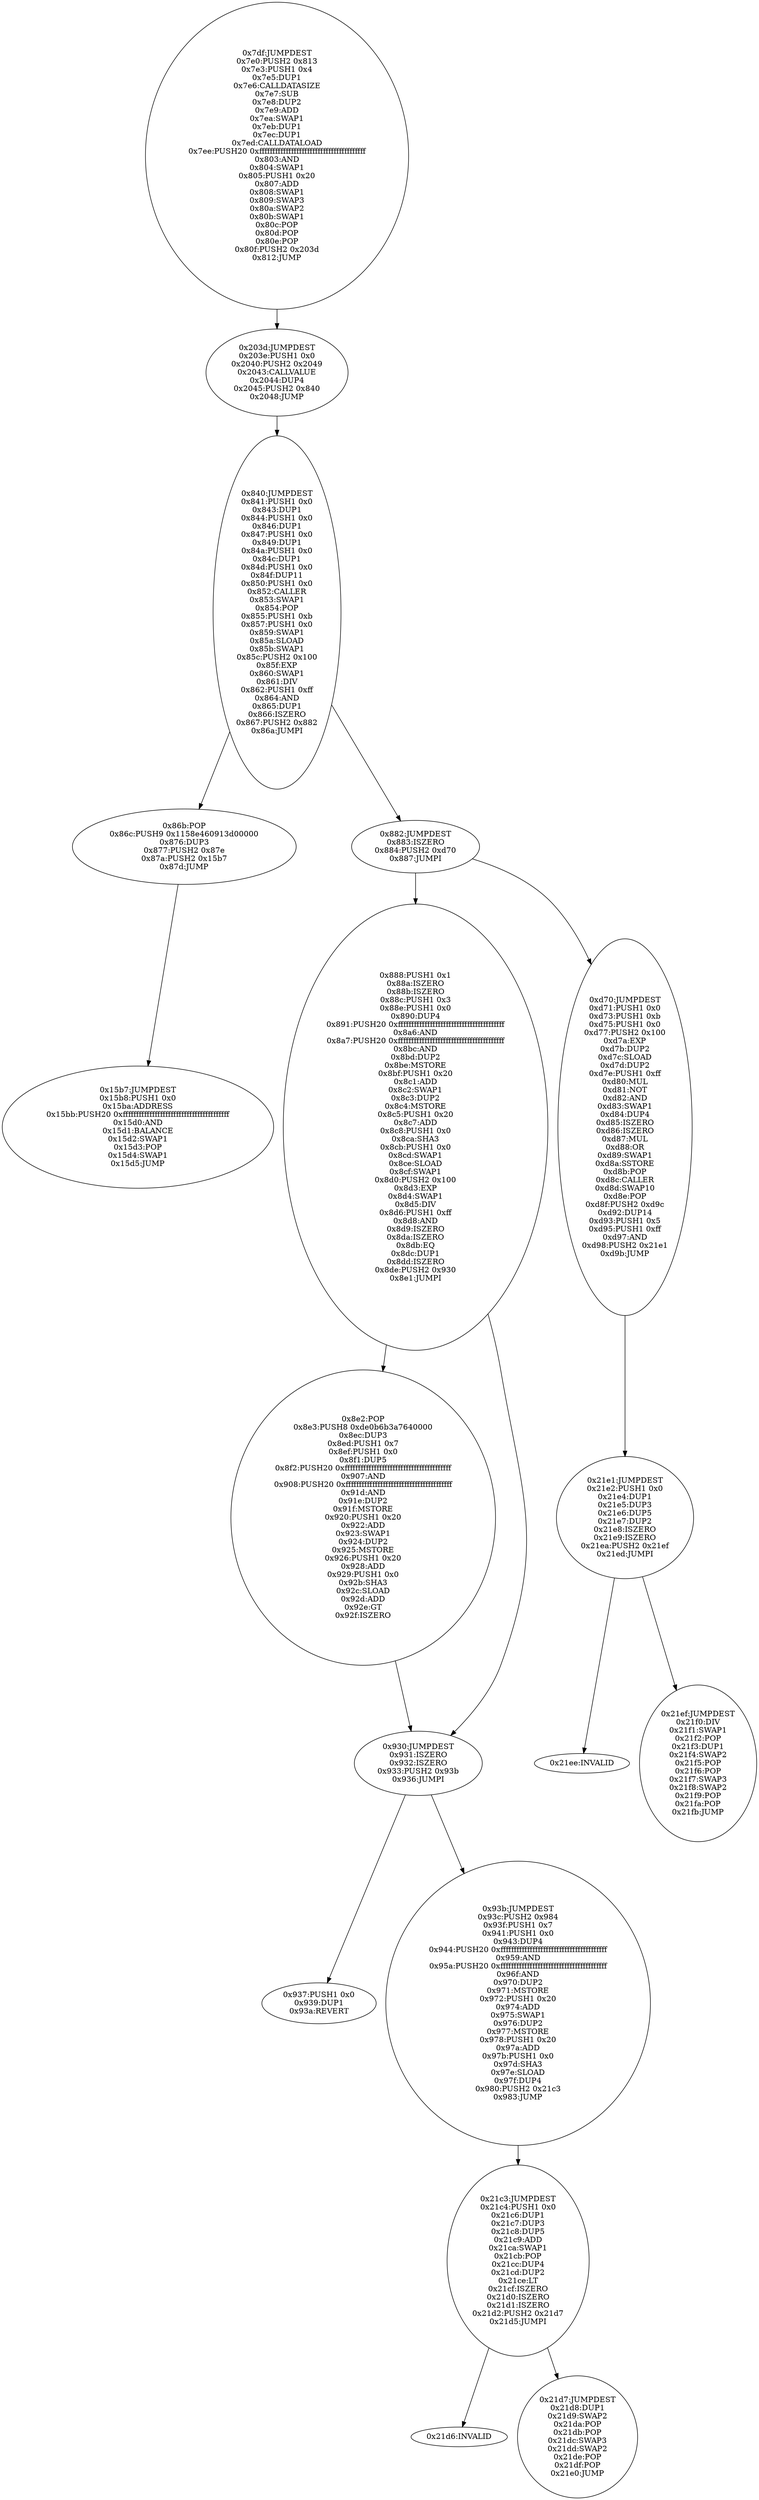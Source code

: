 digraph{
2015[label="0x7df:JUMPDEST
0x7e0:PUSH2 0x813
0x7e3:PUSH1 0x4
0x7e5:DUP1
0x7e6:CALLDATASIZE
0x7e7:SUB
0x7e8:DUP2
0x7e9:ADD
0x7ea:SWAP1
0x7eb:DUP1
0x7ec:DUP1
0x7ed:CALLDATALOAD
0x7ee:PUSH20 0xffffffffffffffffffffffffffffffffffffffff
0x803:AND
0x804:SWAP1
0x805:PUSH1 0x20
0x807:ADD
0x808:SWAP1
0x809:SWAP3
0x80a:SWAP2
0x80b:SWAP1
0x80c:POP
0x80d:POP
0x80e:POP
0x80f:PUSH2 0x203d
0x812:JUMP"]
2015 -> 8253
8253[label="0x203d:JUMPDEST
0x203e:PUSH1 0x0
0x2040:PUSH2 0x2049
0x2043:CALLVALUE
0x2044:DUP4
0x2045:PUSH2 0x840
0x2048:JUMP"]
8253 -> 2112
2112[label="0x840:JUMPDEST
0x841:PUSH1 0x0
0x843:DUP1
0x844:PUSH1 0x0
0x846:DUP1
0x847:PUSH1 0x0
0x849:DUP1
0x84a:PUSH1 0x0
0x84c:DUP1
0x84d:PUSH1 0x0
0x84f:DUP11
0x850:PUSH1 0x0
0x852:CALLER
0x853:SWAP1
0x854:POP
0x855:PUSH1 0xb
0x857:PUSH1 0x0
0x859:SWAP1
0x85a:SLOAD
0x85b:SWAP1
0x85c:PUSH2 0x100
0x85f:EXP
0x860:SWAP1
0x861:DIV
0x862:PUSH1 0xff
0x864:AND
0x865:DUP1
0x866:ISZERO
0x867:PUSH2 0x882
0x86a:JUMPI"]
2112 -> 2155
2112 -> 2178
2155[label="0x86b:POP
0x86c:PUSH9 0x1158e460913d00000
0x876:DUP3
0x877:PUSH2 0x87e
0x87a:PUSH2 0x15b7
0x87d:JUMP"]
2155 -> 5559
2178[label="0x882:JUMPDEST
0x883:ISZERO
0x884:PUSH2 0xd70
0x887:JUMPI"]
2178 -> 2184
2178 -> 3440
2184[label="0x888:PUSH1 0x1
0x88a:ISZERO
0x88b:ISZERO
0x88c:PUSH1 0x3
0x88e:PUSH1 0x0
0x890:DUP4
0x891:PUSH20 0xffffffffffffffffffffffffffffffffffffffff
0x8a6:AND
0x8a7:PUSH20 0xffffffffffffffffffffffffffffffffffffffff
0x8bc:AND
0x8bd:DUP2
0x8be:MSTORE
0x8bf:PUSH1 0x20
0x8c1:ADD
0x8c2:SWAP1
0x8c3:DUP2
0x8c4:MSTORE
0x8c5:PUSH1 0x20
0x8c7:ADD
0x8c8:PUSH1 0x0
0x8ca:SHA3
0x8cb:PUSH1 0x0
0x8cd:SWAP1
0x8ce:SLOAD
0x8cf:SWAP1
0x8d0:PUSH2 0x100
0x8d3:EXP
0x8d4:SWAP1
0x8d5:DIV
0x8d6:PUSH1 0xff
0x8d8:AND
0x8d9:ISZERO
0x8da:ISZERO
0x8db:EQ
0x8dc:DUP1
0x8dd:ISZERO
0x8de:PUSH2 0x930
0x8e1:JUMPI"]
2184 -> 2274
2184 -> 2352
2274[label="0x8e2:POP
0x8e3:PUSH8 0xde0b6b3a7640000
0x8ec:DUP3
0x8ed:PUSH1 0x7
0x8ef:PUSH1 0x0
0x8f1:DUP5
0x8f2:PUSH20 0xffffffffffffffffffffffffffffffffffffffff
0x907:AND
0x908:PUSH20 0xffffffffffffffffffffffffffffffffffffffff
0x91d:AND
0x91e:DUP2
0x91f:MSTORE
0x920:PUSH1 0x20
0x922:ADD
0x923:SWAP1
0x924:DUP2
0x925:MSTORE
0x926:PUSH1 0x20
0x928:ADD
0x929:PUSH1 0x0
0x92b:SHA3
0x92c:SLOAD
0x92d:ADD
0x92e:GT
0x92f:ISZERO"]
2274 -> 2352
2352[label="0x930:JUMPDEST
0x931:ISZERO
0x932:ISZERO
0x933:PUSH2 0x93b
0x936:JUMPI"]
2352 -> 2359
2352 -> 2363
2359[label="0x937:PUSH1 0x0
0x939:DUP1
0x93a:REVERT"]
3440[label="0xd70:JUMPDEST
0xd71:PUSH1 0x0
0xd73:PUSH1 0xb
0xd75:PUSH1 0x0
0xd77:PUSH2 0x100
0xd7a:EXP
0xd7b:DUP2
0xd7c:SLOAD
0xd7d:DUP2
0xd7e:PUSH1 0xff
0xd80:MUL
0xd81:NOT
0xd82:AND
0xd83:SWAP1
0xd84:DUP4
0xd85:ISZERO
0xd86:ISZERO
0xd87:MUL
0xd88:OR
0xd89:SWAP1
0xd8a:SSTORE
0xd8b:POP
0xd8c:CALLER
0xd8d:SWAP10
0xd8e:POP
0xd8f:PUSH2 0xd9c
0xd92:DUP14
0xd93:PUSH1 0x5
0xd95:PUSH1 0xff
0xd97:AND
0xd98:PUSH2 0x21e1
0xd9b:JUMP"]
3440 -> 8673
2363[label="0x93b:JUMPDEST
0x93c:PUSH2 0x984
0x93f:PUSH1 0x7
0x941:PUSH1 0x0
0x943:DUP4
0x944:PUSH20 0xffffffffffffffffffffffffffffffffffffffff
0x959:AND
0x95a:PUSH20 0xffffffffffffffffffffffffffffffffffffffff
0x96f:AND
0x970:DUP2
0x971:MSTORE
0x972:PUSH1 0x20
0x974:ADD
0x975:SWAP1
0x976:DUP2
0x977:MSTORE
0x978:PUSH1 0x20
0x97a:ADD
0x97b:PUSH1 0x0
0x97d:SHA3
0x97e:SLOAD
0x97f:DUP4
0x980:PUSH2 0x21c3
0x983:JUMP"]
2363 -> 8643
5559[label="0x15b7:JUMPDEST
0x15b8:PUSH1 0x0
0x15ba:ADDRESS
0x15bb:PUSH20 0xffffffffffffffffffffffffffffffffffffffff
0x15d0:AND
0x15d1:BALANCE
0x15d2:SWAP1
0x15d3:POP
0x15d4:SWAP1
0x15d5:JUMP"]
8673[label="0x21e1:JUMPDEST
0x21e2:PUSH1 0x0
0x21e4:DUP1
0x21e5:DUP3
0x21e6:DUP5
0x21e7:DUP2
0x21e8:ISZERO
0x21e9:ISZERO
0x21ea:PUSH2 0x21ef
0x21ed:JUMPI"]
8673 -> 8686
8673 -> 8687
8686[label="0x21ee:INVALID"]
8687[label="0x21ef:JUMPDEST
0x21f0:DIV
0x21f1:SWAP1
0x21f2:POP
0x21f3:DUP1
0x21f4:SWAP2
0x21f5:POP
0x21f6:POP
0x21f7:SWAP3
0x21f8:SWAP2
0x21f9:POP
0x21fa:POP
0x21fb:JUMP"]
8643[label="0x21c3:JUMPDEST
0x21c4:PUSH1 0x0
0x21c6:DUP1
0x21c7:DUP3
0x21c8:DUP5
0x21c9:ADD
0x21ca:SWAP1
0x21cb:POP
0x21cc:DUP4
0x21cd:DUP2
0x21ce:LT
0x21cf:ISZERO
0x21d0:ISZERO
0x21d1:ISZERO
0x21d2:PUSH2 0x21d7
0x21d5:JUMPI"]
8643 -> 8662
8643 -> 8663
8662[label="0x21d6:INVALID"]
8663[label="0x21d7:JUMPDEST
0x21d8:DUP1
0x21d9:SWAP2
0x21da:POP
0x21db:POP
0x21dc:SWAP3
0x21dd:SWAP2
0x21de:POP
0x21df:POP
0x21e0:JUMP"]

}